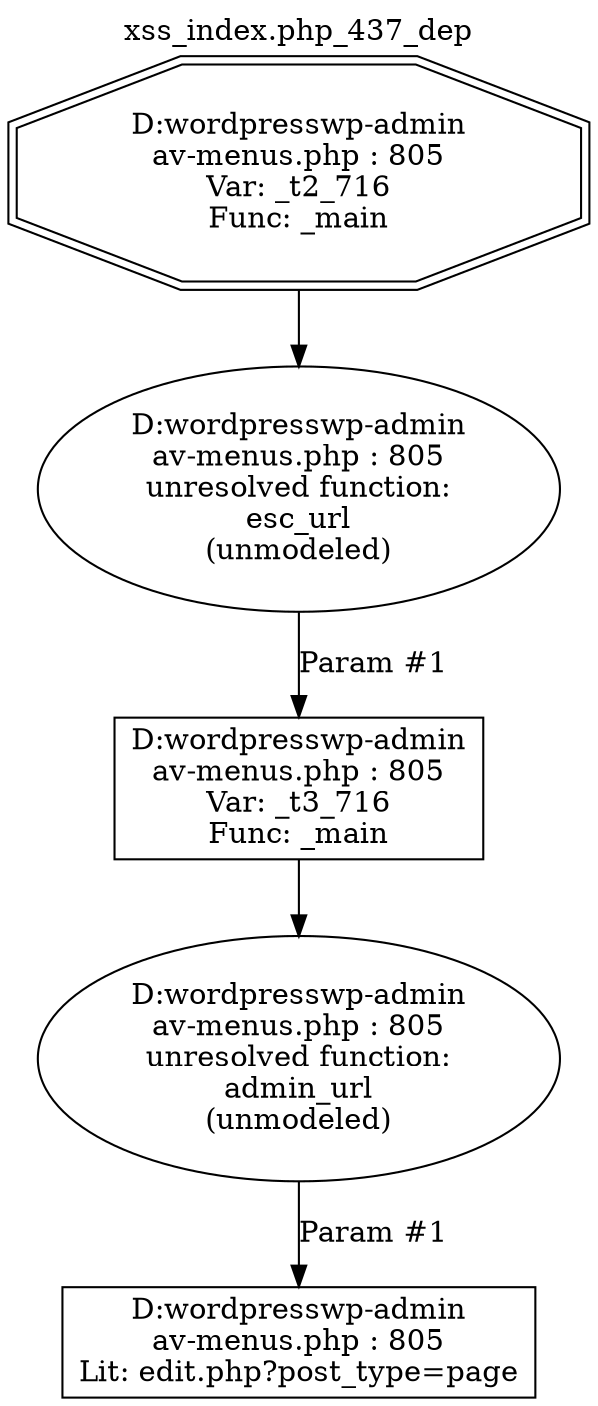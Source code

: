 digraph cfg {
  label="xss_index.php_437_dep";
  labelloc=t;
  n1 [shape=doubleoctagon, label="D:\wordpress\wp-admin\nav-menus.php : 805\nVar: _t2_716\nFunc: _main\n"];
  n2 [shape=ellipse, label="D:\wordpress\wp-admin\nav-menus.php : 805\nunresolved function:\nesc_url\n(unmodeled)\n"];
  n3 [shape=box, label="D:\wordpress\wp-admin\nav-menus.php : 805\nVar: _t3_716\nFunc: _main\n"];
  n4 [shape=ellipse, label="D:\wordpress\wp-admin\nav-menus.php : 805\nunresolved function:\nadmin_url\n(unmodeled)\n"];
  n5 [shape=box, label="D:\wordpress\wp-admin\nav-menus.php : 805\nLit: edit.php?post_type=page\n"];
  n1 -> n2;
  n3 -> n4;
  n4 -> n5[label="Param #1"];
  n2 -> n3[label="Param #1"];
}
